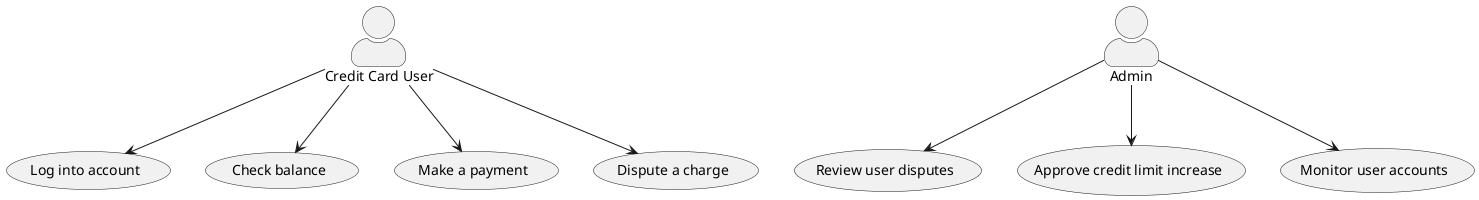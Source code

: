 @startuml
skinparam actorStyle awesome

' Actors
:Credit Card User: as User

' Use Cases
(User) --> (Log into account)
(User) --> (Check balance)
(User) --> (Make a payment)
(User) --> (Dispute a charge)

' Admin
"Admin" as Admin
Admin --> (Review user disputes)
Admin --> (Approve credit limit increase)
Admin --> (Monitor user accounts)


@enduml
